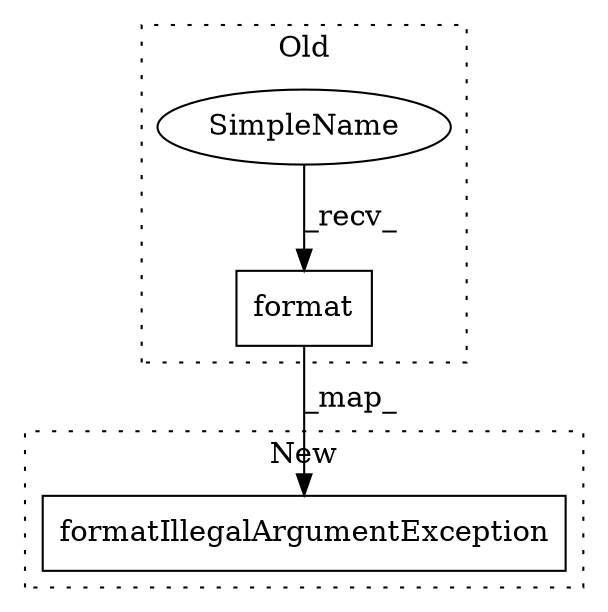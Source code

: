 digraph G {
subgraph cluster0 {
1 [label="format" a="32" s="37940,38103" l="22,1" shape="box"];
3 [label="SimpleName" a="42" s="37933" l="6" shape="ellipse"];
label = "Old";
style="dotted";
}
subgraph cluster1 {
2 [label="formatIllegalArgumentException" a="32" s="37918,38099" l="44,1" shape="box"];
label = "New";
style="dotted";
}
1 -> 2 [label="_map_"];
3 -> 1 [label="_recv_"];
}